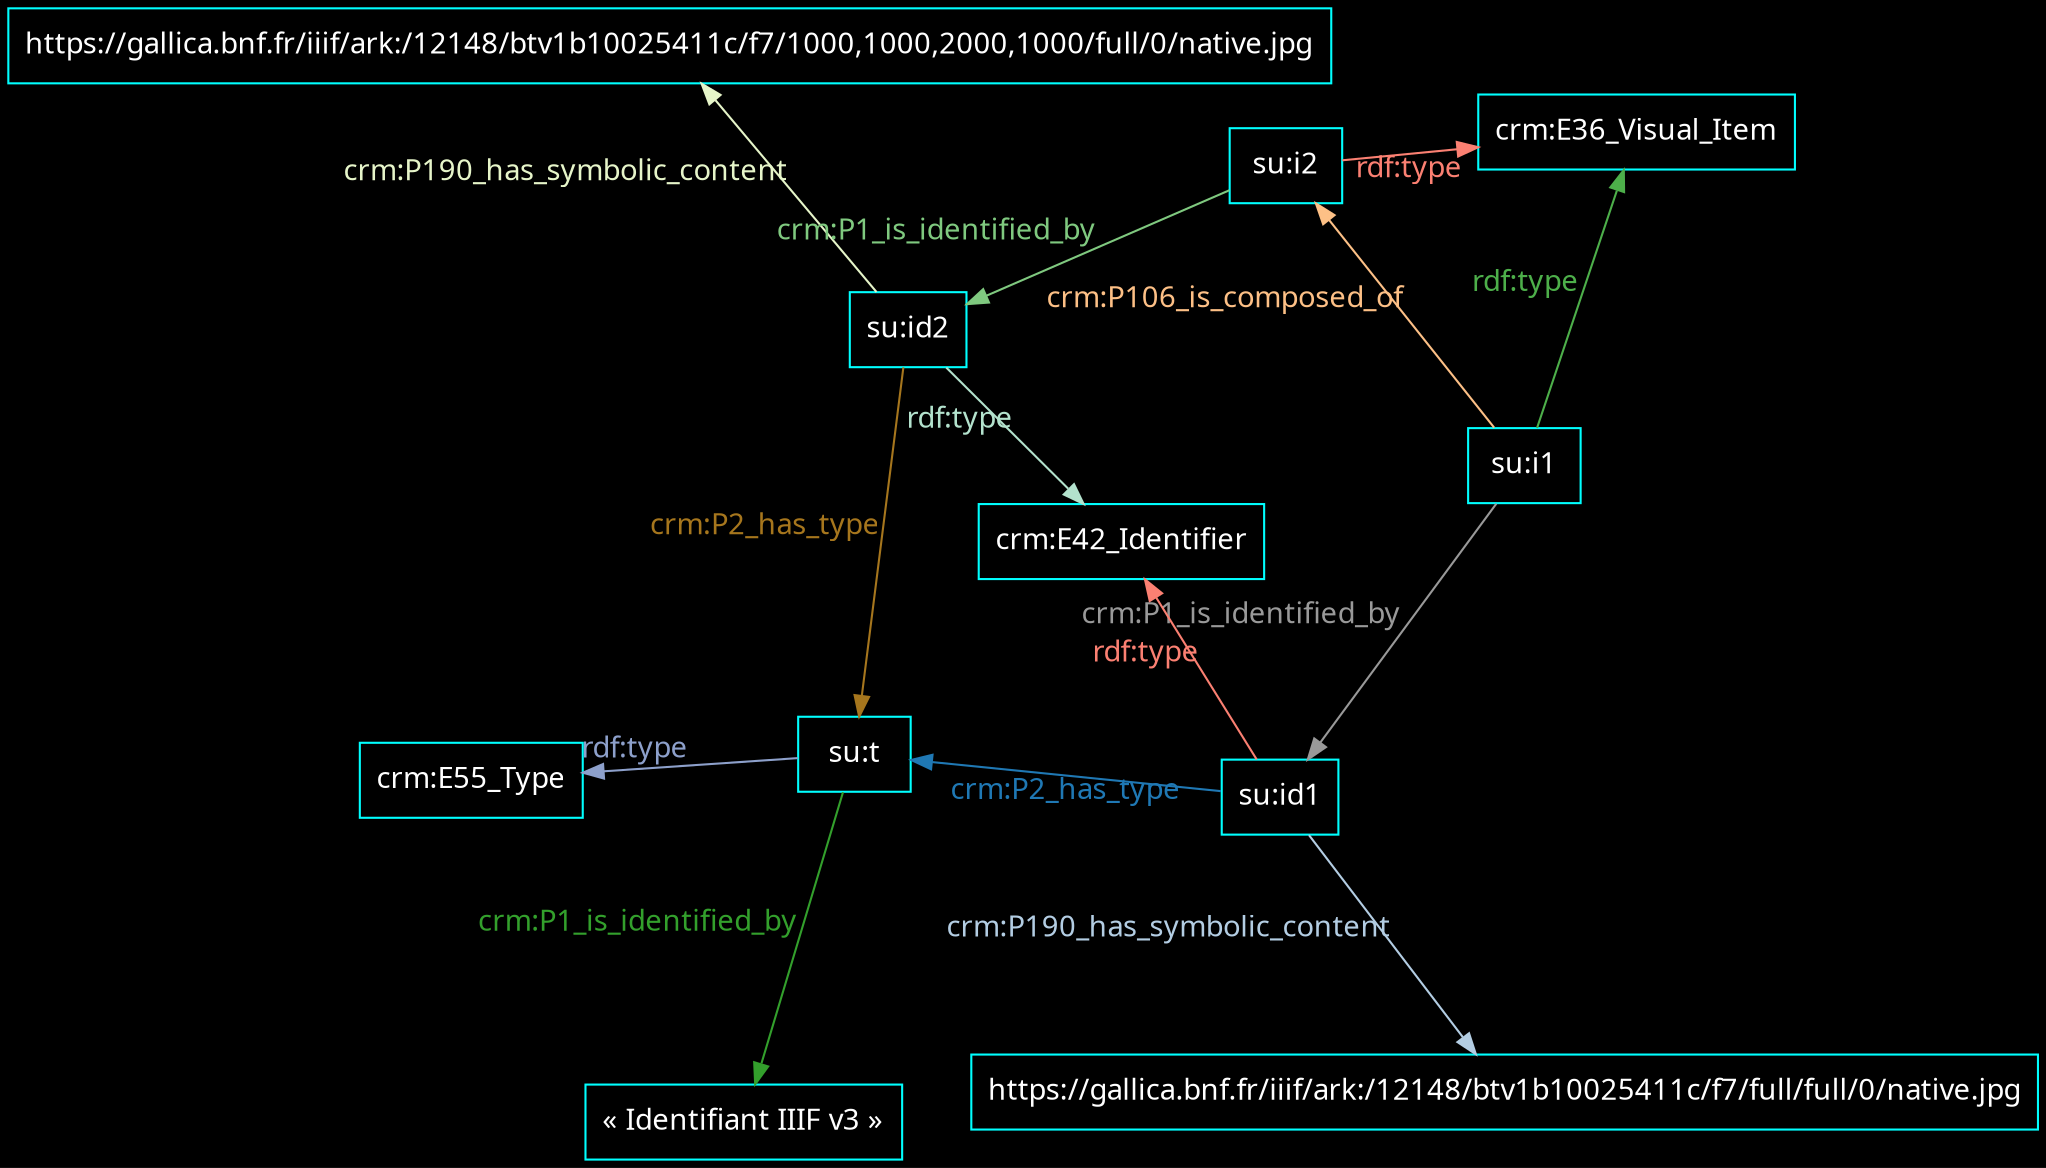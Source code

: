 digraph {
    graph [bgcolor=black]
    rankdir=LR
    node [color=white,fontcolor=white,fontname="FiraCode Nerd Font Mono Regular",shape=box]
    edge [color=white,fontcolor=white,fontname="FiraCode Nerd Font Mono Regular"]
    

    layout=neato
overlap=scale
splines=true
sep=.1
node [color=cyan,fontcolor=white]
edge [color=cyan,fontcolor=white]
"su:i1" -> "crm:E36_Visual_Item" [label="rdf:type",color="#4daf4a",fontcolor="#4daf4a"]
"su:t" -> "crm:E55_Type" [label="rdf:type",color="#8da0cb",fontcolor="#8da0cb"]
"su:i1" -> "su:id1" [label="crm:P1_is_identified_by",color="#999999",fontcolor="#999999"]
"su:id2" -> "su:t" [label="crm:P2_has_type",color="#a6761d",fontcolor="#a6761d"]
"su:t" -> "« Identifiant IIIF v3 »" [label="crm:P1_is_identified_by",color="#33a02c",fontcolor="#33a02c"]
"su:id1" -> "https://gallica.bnf.fr/iiif/ark:/12148/btv1b10025411c/f7/full/full/0/native.jpg" [label="crm:P190_has_symbolic_content",color="#b3cde3",fontcolor="#b3cde3"]
"su:id2" -> "https://gallica.bnf.fr/iiif/ark:/12148/btv1b10025411c/f7/1000,1000,2000,1000/full/0/native.jpg" [label="crm:P190_has_symbolic_content",color="#e6f5c9",fontcolor="#e6f5c9"]
"su:i2" -> "crm:E36_Visual_Item" [label="rdf:type",color="#fb8072",fontcolor="#fb8072"]
"su:id1" -> "su:t" [label="crm:P2_has_type",color="#1f78b4",fontcolor="#1f78b4"]
"su:i1" -> "su:i2" [label="crm:P106_is_composed_of",color="#fdc086",fontcolor="#fdc086"]
"su:i2" -> "su:id2" [label="crm:P1_is_identified_by",color="#7fc97f",fontcolor="#7fc97f"]
"su:id1" -> "crm:E42_Identifier" [label="rdf:type",color="#fb8072",fontcolor="#fb8072"]
"su:id2" -> "crm:E42_Identifier" [label="rdf:type",color="#b3e2cd",fontcolor="#b3e2cd"]
}
